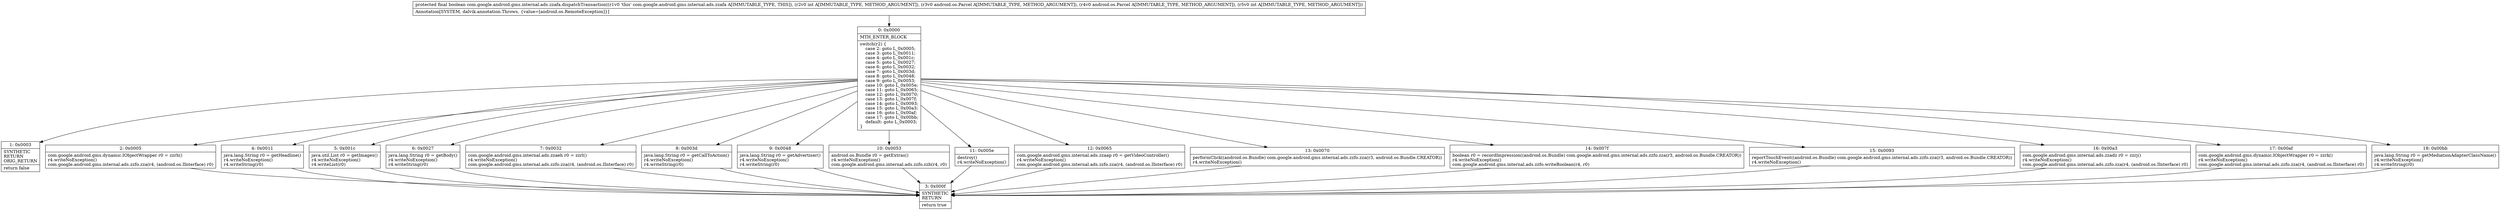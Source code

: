 digraph "CFG forcom.google.android.gms.internal.ads.zzafa.dispatchTransaction(ILandroid\/os\/Parcel;Landroid\/os\/Parcel;I)Z" {
Node_0 [shape=record,label="{0\:\ 0x0000|MTH_ENTER_BLOCK\l|switch(r2) \{\l    case 2: goto L_0x0005;\l    case 3: goto L_0x0011;\l    case 4: goto L_0x001c;\l    case 5: goto L_0x0027;\l    case 6: goto L_0x0032;\l    case 7: goto L_0x003d;\l    case 8: goto L_0x0048;\l    case 9: goto L_0x0053;\l    case 10: goto L_0x005e;\l    case 11: goto L_0x0065;\l    case 12: goto L_0x0070;\l    case 13: goto L_0x007f;\l    case 14: goto L_0x0093;\l    case 15: goto L_0x00a3;\l    case 16: goto L_0x00af;\l    case 17: goto L_0x00bb;\l    default: goto L_0x0003;\l\}\l}"];
Node_1 [shape=record,label="{1\:\ 0x0003|SYNTHETIC\lRETURN\lORIG_RETURN\l|return false\l}"];
Node_2 [shape=record,label="{2\:\ 0x0005|com.google.android.gms.dynamic.IObjectWrapper r0 = zzrh()\lr4.writeNoException()\lcom.google.android.gms.internal.ads.zzfo.zza(r4, (android.os.IInterface) r0)\l}"];
Node_3 [shape=record,label="{3\:\ 0x000f|SYNTHETIC\lRETURN\l|return true\l}"];
Node_4 [shape=record,label="{4\:\ 0x0011|java.lang.String r0 = getHeadline()\lr4.writeNoException()\lr4.writeString(r0)\l}"];
Node_5 [shape=record,label="{5\:\ 0x001c|java.util.List r0 = getImages()\lr4.writeNoException()\lr4.writeList(r0)\l}"];
Node_6 [shape=record,label="{6\:\ 0x0027|java.lang.String r0 = getBody()\lr4.writeNoException()\lr4.writeString(r0)\l}"];
Node_7 [shape=record,label="{7\:\ 0x0032|com.google.android.gms.internal.ads.zzaeh r0 = zzrl()\lr4.writeNoException()\lcom.google.android.gms.internal.ads.zzfo.zza(r4, (android.os.IInterface) r0)\l}"];
Node_8 [shape=record,label="{8\:\ 0x003d|java.lang.String r0 = getCallToAction()\lr4.writeNoException()\lr4.writeString(r0)\l}"];
Node_9 [shape=record,label="{9\:\ 0x0048|java.lang.String r0 = getAdvertiser()\lr4.writeNoException()\lr4.writeString(r0)\l}"];
Node_10 [shape=record,label="{10\:\ 0x0053|android.os.Bundle r0 = getExtras()\lr4.writeNoException()\lcom.google.android.gms.internal.ads.zzfo.zzb(r4, r0)\l}"];
Node_11 [shape=record,label="{11\:\ 0x005e|destroy()\lr4.writeNoException()\l}"];
Node_12 [shape=record,label="{12\:\ 0x0065|com.google.android.gms.internal.ads.zzaap r0 = getVideoController()\lr4.writeNoException()\lcom.google.android.gms.internal.ads.zzfo.zza(r4, (android.os.IInterface) r0)\l}"];
Node_13 [shape=record,label="{13\:\ 0x0070|performClick((android.os.Bundle) com.google.android.gms.internal.ads.zzfo.zza(r3, android.os.Bundle.CREATOR))\lr4.writeNoException()\l}"];
Node_14 [shape=record,label="{14\:\ 0x007f|boolean r0 = recordImpression((android.os.Bundle) com.google.android.gms.internal.ads.zzfo.zza(r3, android.os.Bundle.CREATOR))\lr4.writeNoException()\lcom.google.android.gms.internal.ads.zzfo.writeBoolean(r4, r0)\l}"];
Node_15 [shape=record,label="{15\:\ 0x0093|reportTouchEvent((android.os.Bundle) com.google.android.gms.internal.ads.zzfo.zza(r3, android.os.Bundle.CREATOR))\lr4.writeNoException()\l}"];
Node_16 [shape=record,label="{16\:\ 0x00a3|com.google.android.gms.internal.ads.zzadz r0 = zzrj()\lr4.writeNoException()\lcom.google.android.gms.internal.ads.zzfo.zza(r4, (android.os.IInterface) r0)\l}"];
Node_17 [shape=record,label="{17\:\ 0x00af|com.google.android.gms.dynamic.IObjectWrapper r0 = zzrk()\lr4.writeNoException()\lcom.google.android.gms.internal.ads.zzfo.zza(r4, (android.os.IInterface) r0)\l}"];
Node_18 [shape=record,label="{18\:\ 0x00bb|java.lang.String r0 = getMediationAdapterClassName()\lr4.writeNoException()\lr4.writeString(r0)\l}"];
MethodNode[shape=record,label="{protected final boolean com.google.android.gms.internal.ads.zzafa.dispatchTransaction((r1v0 'this' com.google.android.gms.internal.ads.zzafa A[IMMUTABLE_TYPE, THIS]), (r2v0 int A[IMMUTABLE_TYPE, METHOD_ARGUMENT]), (r3v0 android.os.Parcel A[IMMUTABLE_TYPE, METHOD_ARGUMENT]), (r4v0 android.os.Parcel A[IMMUTABLE_TYPE, METHOD_ARGUMENT]), (r5v0 int A[IMMUTABLE_TYPE, METHOD_ARGUMENT]))  | Annotation[SYSTEM, dalvik.annotation.Throws, \{value=[android.os.RemoteException]\}]\l}"];
MethodNode -> Node_0;
Node_0 -> Node_1;
Node_0 -> Node_2;
Node_0 -> Node_4;
Node_0 -> Node_5;
Node_0 -> Node_6;
Node_0 -> Node_7;
Node_0 -> Node_8;
Node_0 -> Node_9;
Node_0 -> Node_10;
Node_0 -> Node_11;
Node_0 -> Node_12;
Node_0 -> Node_13;
Node_0 -> Node_14;
Node_0 -> Node_15;
Node_0 -> Node_16;
Node_0 -> Node_17;
Node_0 -> Node_18;
Node_2 -> Node_3;
Node_4 -> Node_3;
Node_5 -> Node_3;
Node_6 -> Node_3;
Node_7 -> Node_3;
Node_8 -> Node_3;
Node_9 -> Node_3;
Node_10 -> Node_3;
Node_11 -> Node_3;
Node_12 -> Node_3;
Node_13 -> Node_3;
Node_14 -> Node_3;
Node_15 -> Node_3;
Node_16 -> Node_3;
Node_17 -> Node_3;
Node_18 -> Node_3;
}

